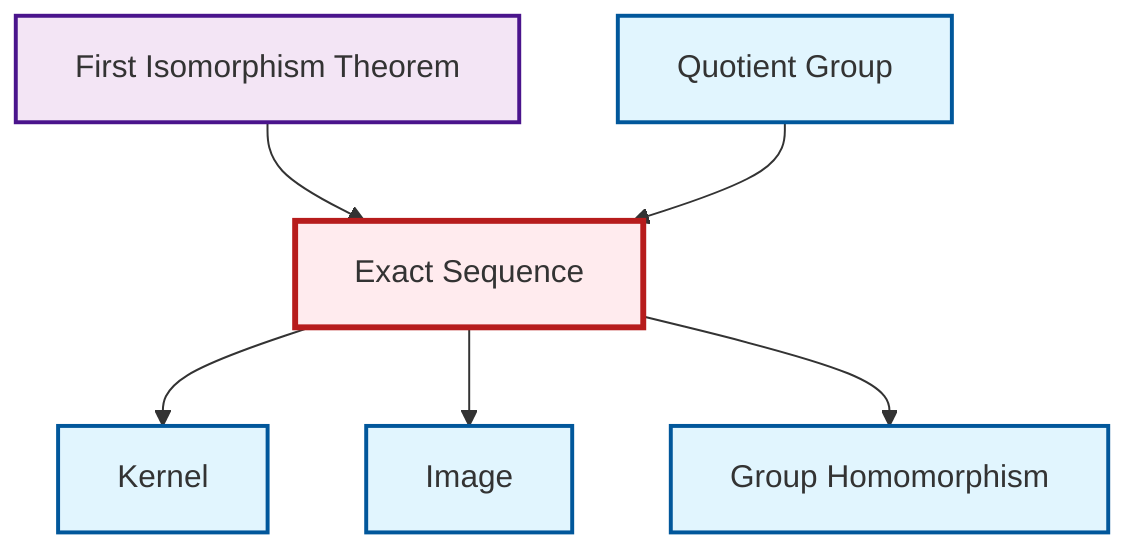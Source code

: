 graph TD
    classDef definition fill:#e1f5fe,stroke:#01579b,stroke-width:2px
    classDef theorem fill:#f3e5f5,stroke:#4a148c,stroke-width:2px
    classDef axiom fill:#fff3e0,stroke:#e65100,stroke-width:2px
    classDef example fill:#e8f5e9,stroke:#1b5e20,stroke-width:2px
    classDef current fill:#ffebee,stroke:#b71c1c,stroke-width:3px
    def-homomorphism["Group Homomorphism"]:::definition
    def-image["Image"]:::definition
    def-quotient-group["Quotient Group"]:::definition
    def-kernel["Kernel"]:::definition
    def-exact-sequence["Exact Sequence"]:::definition
    thm-first-isomorphism["First Isomorphism Theorem"]:::theorem
    def-exact-sequence --> def-kernel
    thm-first-isomorphism --> def-exact-sequence
    def-exact-sequence --> def-image
    def-quotient-group --> def-exact-sequence
    def-exact-sequence --> def-homomorphism
    class def-exact-sequence current